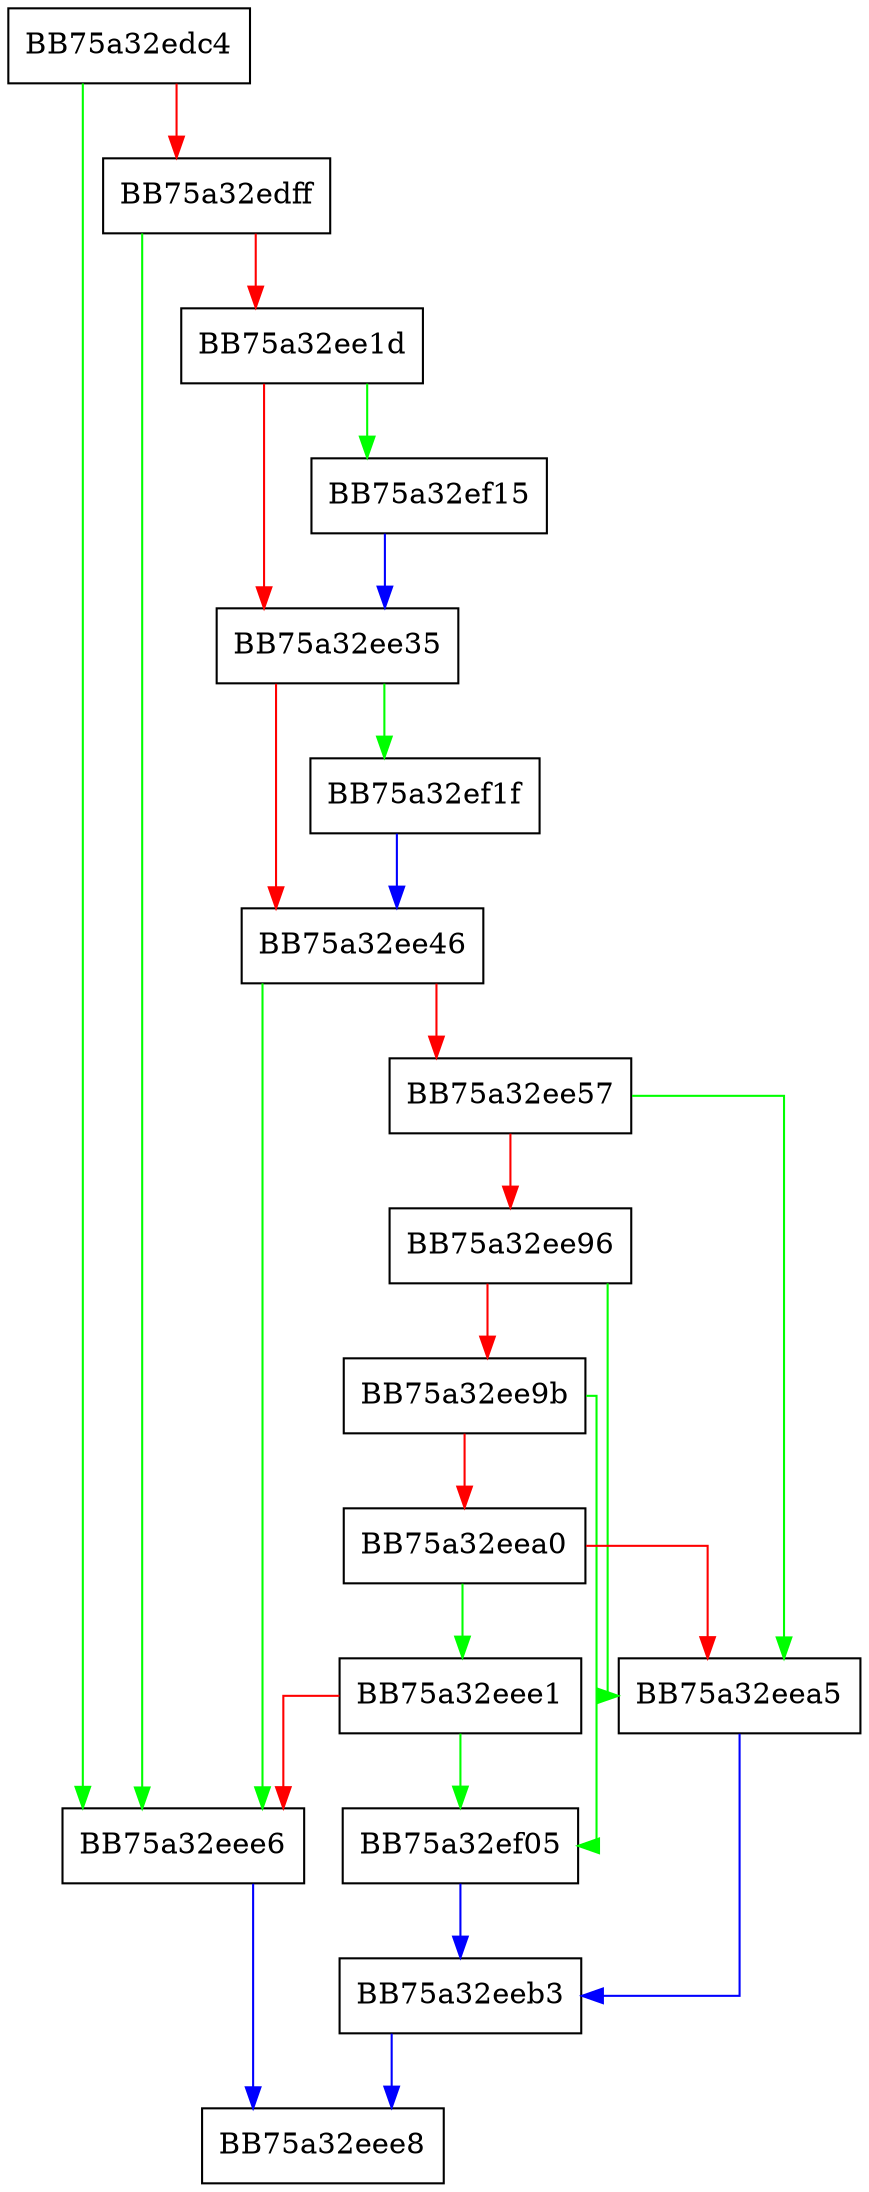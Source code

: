digraph init {
  node [shape="box"];
  graph [splines=ortho];
  BB75a32edc4 -> BB75a32eee6 [color="green"];
  BB75a32edc4 -> BB75a32edff [color="red"];
  BB75a32edff -> BB75a32eee6 [color="green"];
  BB75a32edff -> BB75a32ee1d [color="red"];
  BB75a32ee1d -> BB75a32ef15 [color="green"];
  BB75a32ee1d -> BB75a32ee35 [color="red"];
  BB75a32ee35 -> BB75a32ef1f [color="green"];
  BB75a32ee35 -> BB75a32ee46 [color="red"];
  BB75a32ee46 -> BB75a32eee6 [color="green"];
  BB75a32ee46 -> BB75a32ee57 [color="red"];
  BB75a32ee57 -> BB75a32eea5 [color="green"];
  BB75a32ee57 -> BB75a32ee96 [color="red"];
  BB75a32ee96 -> BB75a32eea5 [color="green"];
  BB75a32ee96 -> BB75a32ee9b [color="red"];
  BB75a32ee9b -> BB75a32ef05 [color="green"];
  BB75a32ee9b -> BB75a32eea0 [color="red"];
  BB75a32eea0 -> BB75a32eee1 [color="green"];
  BB75a32eea0 -> BB75a32eea5 [color="red"];
  BB75a32eea5 -> BB75a32eeb3 [color="blue"];
  BB75a32eeb3 -> BB75a32eee8 [color="blue"];
  BB75a32eee1 -> BB75a32ef05 [color="green"];
  BB75a32eee1 -> BB75a32eee6 [color="red"];
  BB75a32eee6 -> BB75a32eee8 [color="blue"];
  BB75a32ef05 -> BB75a32eeb3 [color="blue"];
  BB75a32ef15 -> BB75a32ee35 [color="blue"];
  BB75a32ef1f -> BB75a32ee46 [color="blue"];
}